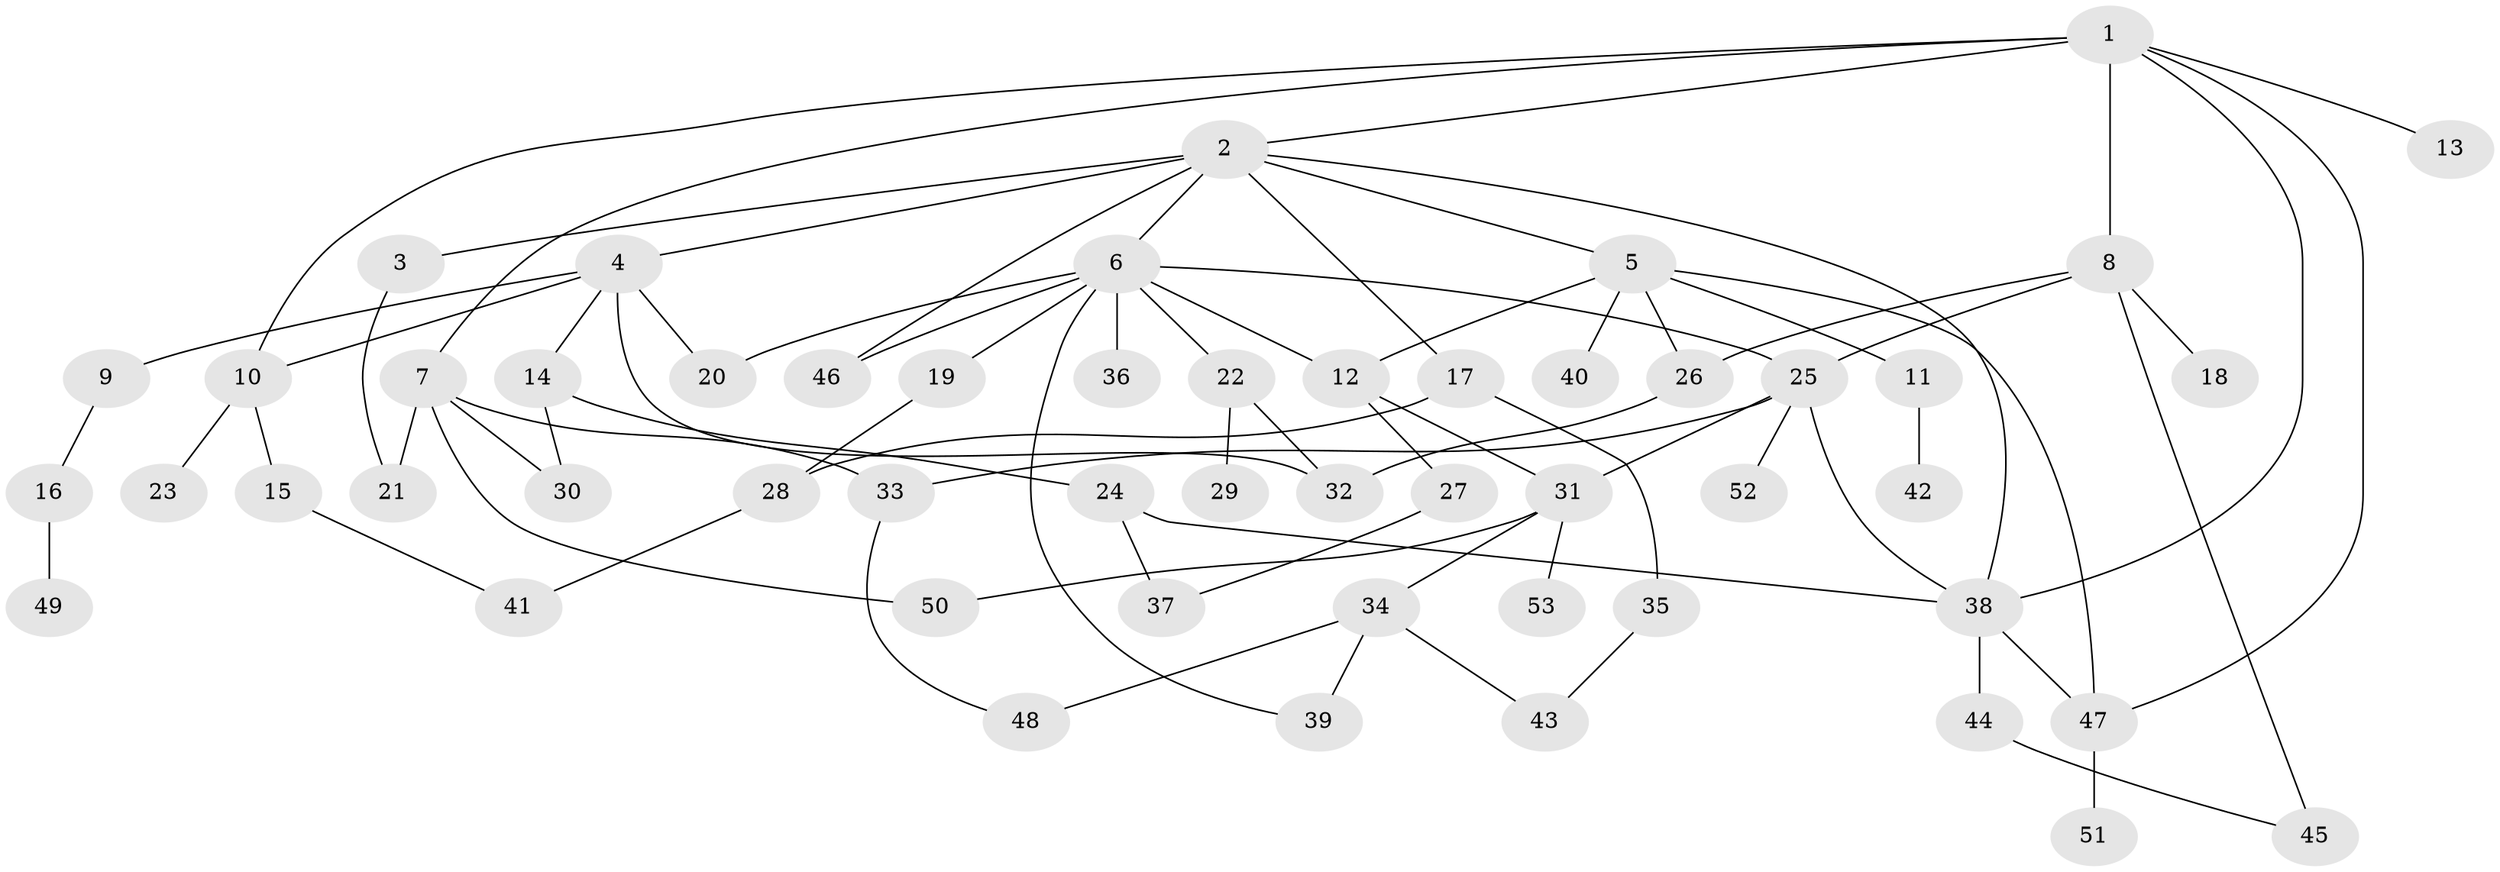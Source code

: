 // Generated by graph-tools (version 1.1) at 2025/10/02/27/25 16:10:54]
// undirected, 53 vertices, 77 edges
graph export_dot {
graph [start="1"]
  node [color=gray90,style=filled];
  1;
  2;
  3;
  4;
  5;
  6;
  7;
  8;
  9;
  10;
  11;
  12;
  13;
  14;
  15;
  16;
  17;
  18;
  19;
  20;
  21;
  22;
  23;
  24;
  25;
  26;
  27;
  28;
  29;
  30;
  31;
  32;
  33;
  34;
  35;
  36;
  37;
  38;
  39;
  40;
  41;
  42;
  43;
  44;
  45;
  46;
  47;
  48;
  49;
  50;
  51;
  52;
  53;
  1 -- 2;
  1 -- 7;
  1 -- 8;
  1 -- 10;
  1 -- 13;
  1 -- 47;
  1 -- 38;
  2 -- 3;
  2 -- 4;
  2 -- 5;
  2 -- 6;
  2 -- 17;
  2 -- 38;
  2 -- 46;
  3 -- 21;
  4 -- 9;
  4 -- 14;
  4 -- 32;
  4 -- 10;
  4 -- 20;
  5 -- 11;
  5 -- 40;
  5 -- 12;
  5 -- 26;
  5 -- 47;
  6 -- 12;
  6 -- 19;
  6 -- 20;
  6 -- 22;
  6 -- 25;
  6 -- 36;
  6 -- 46;
  6 -- 39;
  7 -- 21;
  7 -- 50;
  7 -- 30;
  7 -- 33;
  8 -- 18;
  8 -- 26;
  8 -- 45;
  8 -- 25;
  9 -- 16;
  10 -- 15;
  10 -- 23;
  11 -- 42;
  12 -- 27;
  12 -- 31;
  14 -- 24;
  14 -- 30;
  15 -- 41;
  16 -- 49;
  17 -- 35;
  17 -- 28;
  19 -- 28;
  22 -- 29;
  22 -- 32;
  24 -- 37;
  24 -- 38;
  25 -- 31;
  25 -- 33;
  25 -- 52;
  25 -- 38;
  26 -- 32;
  27 -- 37;
  28 -- 41;
  31 -- 34;
  31 -- 50;
  31 -- 53;
  33 -- 48;
  34 -- 39;
  34 -- 48;
  34 -- 43;
  35 -- 43;
  38 -- 44;
  38 -- 47;
  44 -- 45;
  47 -- 51;
}
